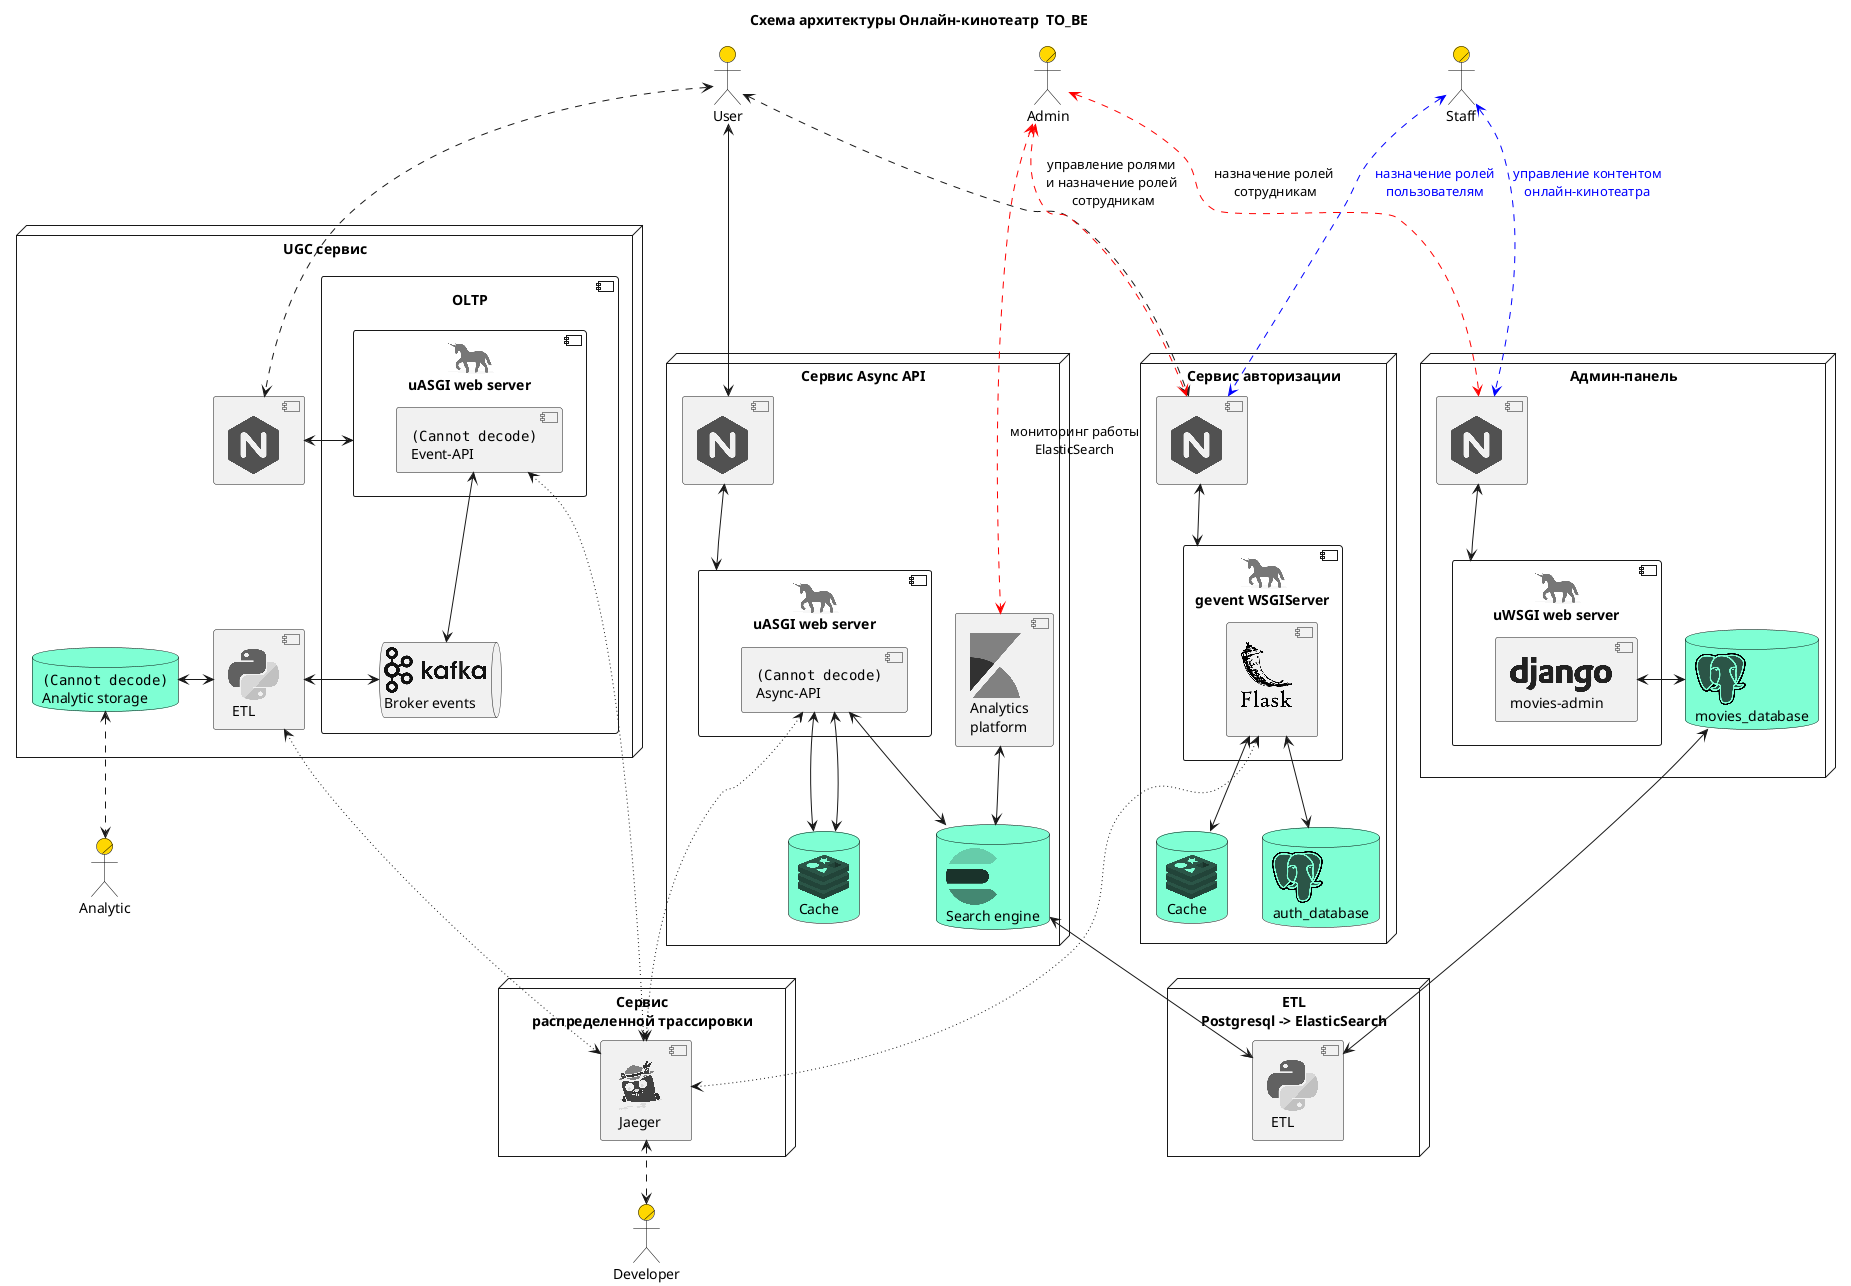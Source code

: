 @startuml

!include <logos/kafka>
!include <logos/elasticsearch>
!include <logos/nginx>
!include <logos/redis>
!include <logos/postgresql>
!include <logos/flask>
!include <logos/gunicorn>
!include <logos/jaeger>
!include <logos/django>
!include <logos/kibana>
!include <logos/python>

skinparam actor {
BorderColor black
BackgroundColor Gold
}
skinparam database {
BorderColor black
BackgroundColor Aquamarine
}

actor/ Admin
actor/ Staff
actor User
actor/ Developer
actor/ Analytic

title Схема архитектуры Онлайн-кинотеатр  TO_BE

node "Админ-панель" as admin_panel {

    component "<$nginx>" as nginx_admin
    component "<$gunicorn>\nuWSGI web server" as gunicorn {
    component "<$django>\nmovies-admin" as django
    }
    database "<$postgresql>\nmovies_database" as postgres_admin

    nginx_admin <-down-> gunicorn
    django <-right-> postgres_admin
}

node "Сервис Async API" as async_api {
    component "<$nginx>" as nginx_async
    component "<$kibana>\nAnalytics\nplatform" as kibana_async
    component "<$gunicorn>\nuASGI web server" as uvicorn {
    component "<img:FastAPI.png>\nAsync-API" as async_web_api
    }
    database "<$redis>\nCache" as redis_async
    database "<$elasticsearch>\nSearch engine" as elastic_async


    kibana_async <-down-> elastic_async
    async_web_api <-down-> redis_async
    uvicorn <-up-> nginx_async
    elastic_async <-up-> [async_web_api]
}

node "Сервис авторизации" as auth {
    component "<$nginx>" as nginx_auth
    database "<$redis>\nCache" as redis_auth
    database "<$postgresql>\nauth_database" as postgres_auth
    component "<$gunicorn>\ngevent WSGIServer" as gevent {
    component "<$flask>\n" as auth_api
    }

    redis_auth <-up-> [auth_api]
    auth_api <-down-> postgres_auth
    gevent <-up-> nginx_auth

'    note bottom of redis_auth
'    1. Выданные пользователям refresh-токены\n
'    2. Blacklist отозванных access-токенов
'    end note
}

node "ETL\nPostgresql -> ElasticSearch" {
    component "<$python>\n ETL" as etl
}

node "Сервис\nраспределенной трассировки" as Jaeger {
    component "<$jaeger>\n Jaeger" as jaeger
}

node "UGC сервис" as event_api {
    component "<$nginx>" as nginx_event
    component "OLTP" {
    component "<$gunicorn>\nuASGI web server" as uvicorn1 {
    component "<img:FastAPI.png>\nEvent-API" as async_event_api
    }
    queue "<$kafka>\nBroker events" as kafka
    }
    database "<img:clickhouse.png>\nAnalytic storage" as clickhouse
    component "<$python>\n ETL" as etl_OLAP

    async_web_api <-> redis_async
    uvicorn1 <-> nginx_event
    kafka <-u-> async_event_api
    kafka <-l-> etl_OLAP
    etl_OLAP <-l-> clickhouse
}

User <--> nginx_async
User <..> nginx_auth
User <..> nginx_event
Staff <..> nginx_admin #blue;text:blue : управление контентом\nонлайн-кинотеатра
Staff <..> nginx_auth #blue;text:blue : назначение ролей\nпользователям
Admin <..> nginx_admin #red : назначение ролей\n сотрудникам
Admin <..> kibana_async #red : мониторинг работы\nElasticSearch
Admin <..> nginx_auth #red : управление ролями\nи назначение ролей\n сотрудникам
Developer <.u.> jaeger
Analytic <.u.> clickhouse

postgres_admin <--> etl
elastic_async <--> etl
async_web_api <...> jaeger #line.dotted
auth_api <...> jaeger #line.dotted
async_event_api <...> jaeger #line.dotted
etl_OLAP <...> jaeger #line.dotted

@enduml